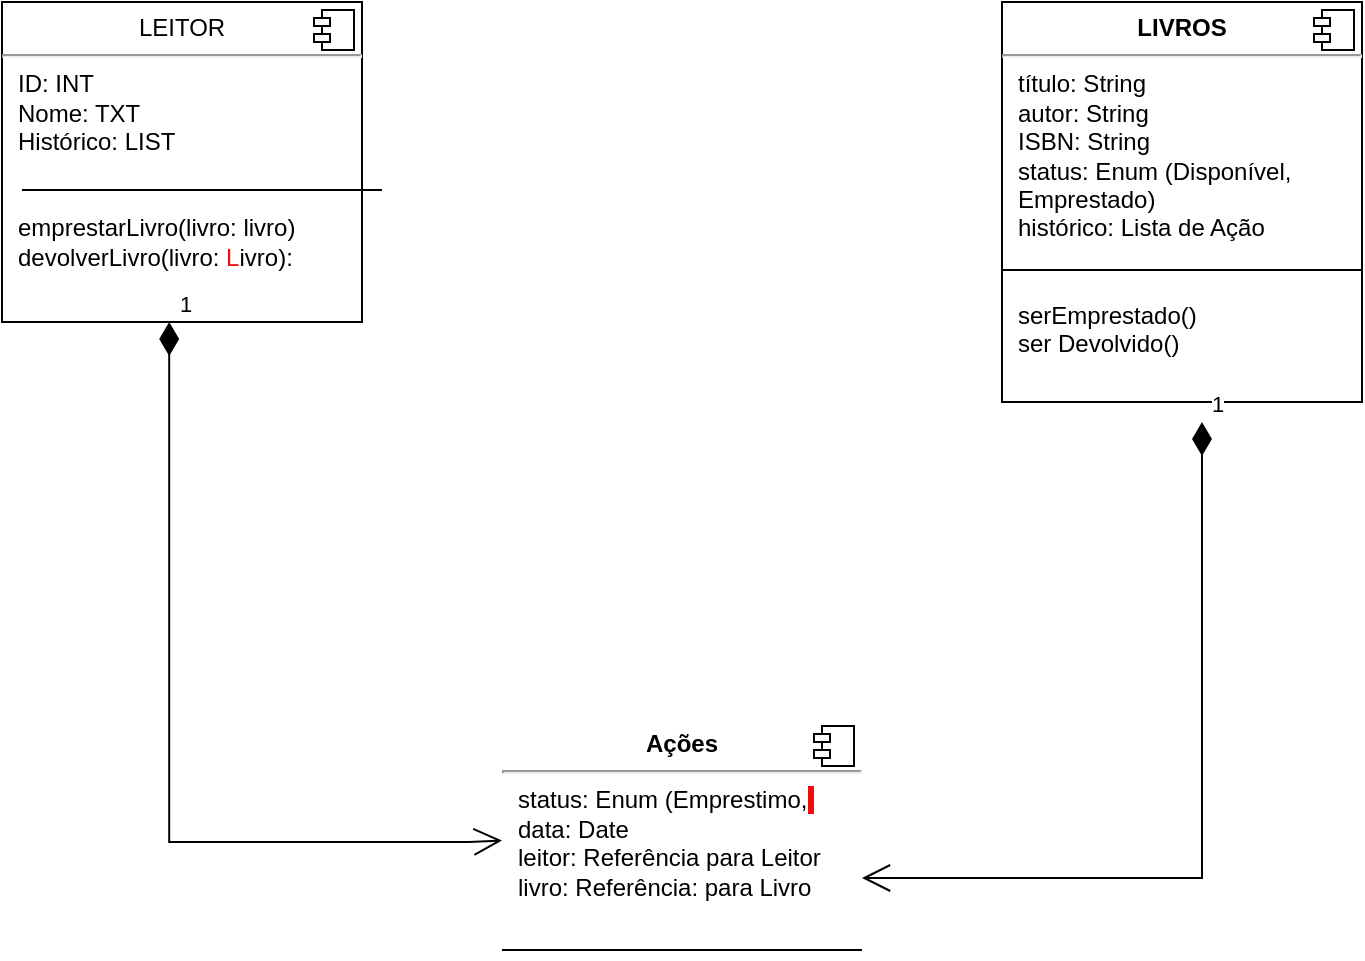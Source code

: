 <mxfile version="21.7.4" type="device" pages="2">
  <diagram name="Diagrama de classe" id="eDmOugpkvWomNbPLBD-E">
    <mxGraphModel dx="1042" dy="569" grid="1" gridSize="10" guides="1" tooltips="1" connect="1" arrows="1" fold="1" page="1" pageScale="1" pageWidth="827" pageHeight="1169" math="0" shadow="0">
      <root>
        <mxCell id="0" />
        <mxCell id="1" parent="0" />
        <mxCell id="QO_N0fdpIyvWAqqyWyZr-9" value="&lt;p style=&quot;margin:0px;margin-top:6px;text-align:center;&quot;&gt;LEITOR&lt;/p&gt;&lt;hr&gt;&lt;p style=&quot;margin:0px;margin-left:8px;&quot;&gt;ID: INT&lt;/p&gt;&lt;p style=&quot;margin:0px;margin-left:8px;&quot;&gt;Nome: TXT&lt;/p&gt;&lt;p style=&quot;margin:0px;margin-left:8px;&quot;&gt;Histórico: LIST&lt;br&gt;&lt;br&gt;&lt;/p&gt;&lt;p style=&quot;margin:0px;margin-left:8px;&quot;&gt;&lt;br&gt;&lt;/p&gt;&lt;p style=&quot;margin:0px;margin-left:8px;&quot;&gt;emprestarLivro(livro: livro)&lt;/p&gt;&lt;p style=&quot;margin:0px;margin-left:8px;&quot;&gt;devolverLivro(livro: &lt;font color=&quot;#e71313&quot;&gt;L&lt;/font&gt;ivro):&amp;nbsp;&lt;/p&gt;" style="align=left;overflow=fill;html=1;dropTarget=0;whiteSpace=wrap;fillColor=#FFFFFF;" vertex="1" parent="1">
          <mxGeometry x="50" y="40" width="180" height="160" as="geometry" />
        </mxCell>
        <mxCell id="QO_N0fdpIyvWAqqyWyZr-10" value="" style="shape=component;jettyWidth=8;jettyHeight=4;" vertex="1" parent="QO_N0fdpIyvWAqqyWyZr-9">
          <mxGeometry x="1" width="20" height="20" relative="1" as="geometry">
            <mxPoint x="-24" y="4" as="offset" />
          </mxGeometry>
        </mxCell>
        <mxCell id="QO_N0fdpIyvWAqqyWyZr-11" value="" style="line;strokeWidth=1;fillColor=none;align=left;verticalAlign=middle;spacingTop=-1;spacingLeft=3;spacingRight=3;rotatable=0;labelPosition=right;points=[];portConstraint=eastwest;strokeColor=inherit;" vertex="1" parent="1">
          <mxGeometry x="60" y="130" width="180" height="8" as="geometry" />
        </mxCell>
        <mxCell id="QO_N0fdpIyvWAqqyWyZr-14" value="&lt;p style=&quot;margin:0px;margin-top:6px;text-align:center;&quot;&gt;&lt;b&gt;LIVROS&lt;/b&gt;&lt;/p&gt;&lt;hr&gt;&lt;p style=&quot;margin:0px;margin-left:8px;&quot;&gt;título: String&lt;/p&gt;&lt;p style=&quot;margin:0px;margin-left:8px;&quot;&gt;autor: String&lt;/p&gt;&lt;p style=&quot;margin:0px;margin-left:8px;&quot;&gt;ISBN: String&lt;/p&gt;&lt;p style=&quot;margin:0px;margin-left:8px;&quot;&gt;status: Enum (Disponível, Emprestado)&lt;/p&gt;&lt;p style=&quot;margin:0px;margin-left:8px;&quot;&gt;histórico: Lista de Ação&lt;br&gt;&lt;br&gt;&lt;/p&gt;&lt;p style=&quot;margin:0px;margin-left:8px;&quot;&gt;&lt;br&gt;&lt;/p&gt;&lt;p style=&quot;margin:0px;margin-left:8px;&quot;&gt;serEmprestado()&lt;/p&gt;&lt;p style=&quot;margin:0px;margin-left:8px;&quot;&gt;ser Devolvido()&lt;/p&gt;" style="align=left;overflow=fill;html=1;dropTarget=0;whiteSpace=wrap;strokeColor=#000000;" vertex="1" parent="1">
          <mxGeometry x="550" y="40" width="180" height="200" as="geometry" />
        </mxCell>
        <mxCell id="QO_N0fdpIyvWAqqyWyZr-15" value="" style="shape=component;jettyWidth=8;jettyHeight=4;strokeColor=#000000;" vertex="1" parent="QO_N0fdpIyvWAqqyWyZr-14">
          <mxGeometry x="1" width="20" height="20" relative="1" as="geometry">
            <mxPoint x="-24" y="4" as="offset" />
          </mxGeometry>
        </mxCell>
        <mxCell id="QO_N0fdpIyvWAqqyWyZr-16" value="" style="line;strokeWidth=1;fillColor=none;align=left;verticalAlign=middle;spacingTop=-1;spacingLeft=3;spacingRight=3;rotatable=0;labelPosition=right;points=[];portConstraint=eastwest;strokeColor=#000000;" vertex="1" parent="1">
          <mxGeometry x="550" y="170" width="180" height="8" as="geometry" />
        </mxCell>
        <mxCell id="QO_N0fdpIyvWAqqyWyZr-17" value="&lt;p style=&quot;margin:0px;margin-top:6px;text-align:center;&quot;&gt;&lt;b&gt;Ações&lt;/b&gt;&lt;/p&gt;&lt;hr&gt;&lt;p style=&quot;margin:0px;margin-left:8px;&quot;&gt;status: Enum (Emprestimo,&lt;span style=&quot;background-color: rgb(237, 12, 12);&quot;&gt;&amp;nbsp;&lt;/span&gt;&lt;/p&gt;&lt;p style=&quot;margin:0px;margin-left:8px;&quot;&gt;data: Date&lt;/p&gt;&lt;p style=&quot;margin:0px;margin-left:8px;&quot;&gt;leitor: Referência para Leitor&lt;/p&gt;&lt;p style=&quot;margin:0px;margin-left:8px;&quot;&gt;livro: Referência: para Livro&lt;br&gt;&lt;br&gt;&lt;/p&gt;" style="align=left;overflow=fill;html=1;dropTarget=0;whiteSpace=wrap;strokeColor=#vermelho;" vertex="1" parent="1">
          <mxGeometry x="300" y="398" width="180" height="120" as="geometry" />
        </mxCell>
        <mxCell id="QO_N0fdpIyvWAqqyWyZr-18" value="" style="shape=component;jettyWidth=8;jettyHeight=4;" vertex="1" parent="QO_N0fdpIyvWAqqyWyZr-17">
          <mxGeometry x="1" width="20" height="20" relative="1" as="geometry">
            <mxPoint x="-24" y="4" as="offset" />
          </mxGeometry>
        </mxCell>
        <mxCell id="QO_N0fdpIyvWAqqyWyZr-19" value="" style="line;strokeWidth=1;fillColor=none;align=left;verticalAlign=middle;spacingTop=-1;spacingLeft=3;spacingRight=3;rotatable=0;labelPosition=right;points=[];portConstraint=eastwest;strokeColor=inherit;" vertex="1" parent="1">
          <mxGeometry x="300" y="510" width="180" height="8" as="geometry" />
        </mxCell>
        <mxCell id="QO_N0fdpIyvWAqqyWyZr-23" value="1" style="endArrow=open;html=1;endSize=12;startArrow=diamondThin;startSize=14;startFill=1;edgeStyle=orthogonalEdgeStyle;align=left;verticalAlign=bottom;rounded=0;entryX=-0.02;entryY=0.427;entryDx=0;entryDy=0;entryPerimeter=0;" edge="1" parent="1">
          <mxGeometry x="-1" y="3" relative="1" as="geometry">
            <mxPoint x="133.6" y="200" as="sourcePoint" />
            <mxPoint x="300.0" y="459.24" as="targetPoint" />
            <Array as="points">
              <mxPoint x="133.6" y="460" />
              <mxPoint x="283.6" y="460" />
            </Array>
          </mxGeometry>
        </mxCell>
        <mxCell id="QO_N0fdpIyvWAqqyWyZr-25" value="1" style="endArrow=open;html=1;endSize=12;startArrow=diamondThin;startSize=14;startFill=1;edgeStyle=orthogonalEdgeStyle;align=left;verticalAlign=bottom;rounded=0;entryX=1;entryY=0.5;entryDx=0;entryDy=0;" edge="1" parent="1">
          <mxGeometry x="-1" y="3" relative="1" as="geometry">
            <mxPoint x="650" y="250" as="sourcePoint" />
            <mxPoint x="480" y="478" as="targetPoint" />
            <Array as="points">
              <mxPoint x="650" y="260" />
              <mxPoint x="650" y="478" />
            </Array>
          </mxGeometry>
        </mxCell>
      </root>
    </mxGraphModel>
  </diagram>
  <diagram id="lWU0B1GDLif3fWKX4a1J" name="Página-2">
    <mxGraphModel dx="1042" dy="569" grid="1" gridSize="10" guides="1" tooltips="1" connect="1" arrows="1" fold="1" page="1" pageScale="1" pageWidth="827" pageHeight="1169" math="0" shadow="0">
      <root>
        <mxCell id="0" />
        <mxCell id="1" parent="0" />
      </root>
    </mxGraphModel>
  </diagram>
</mxfile>
